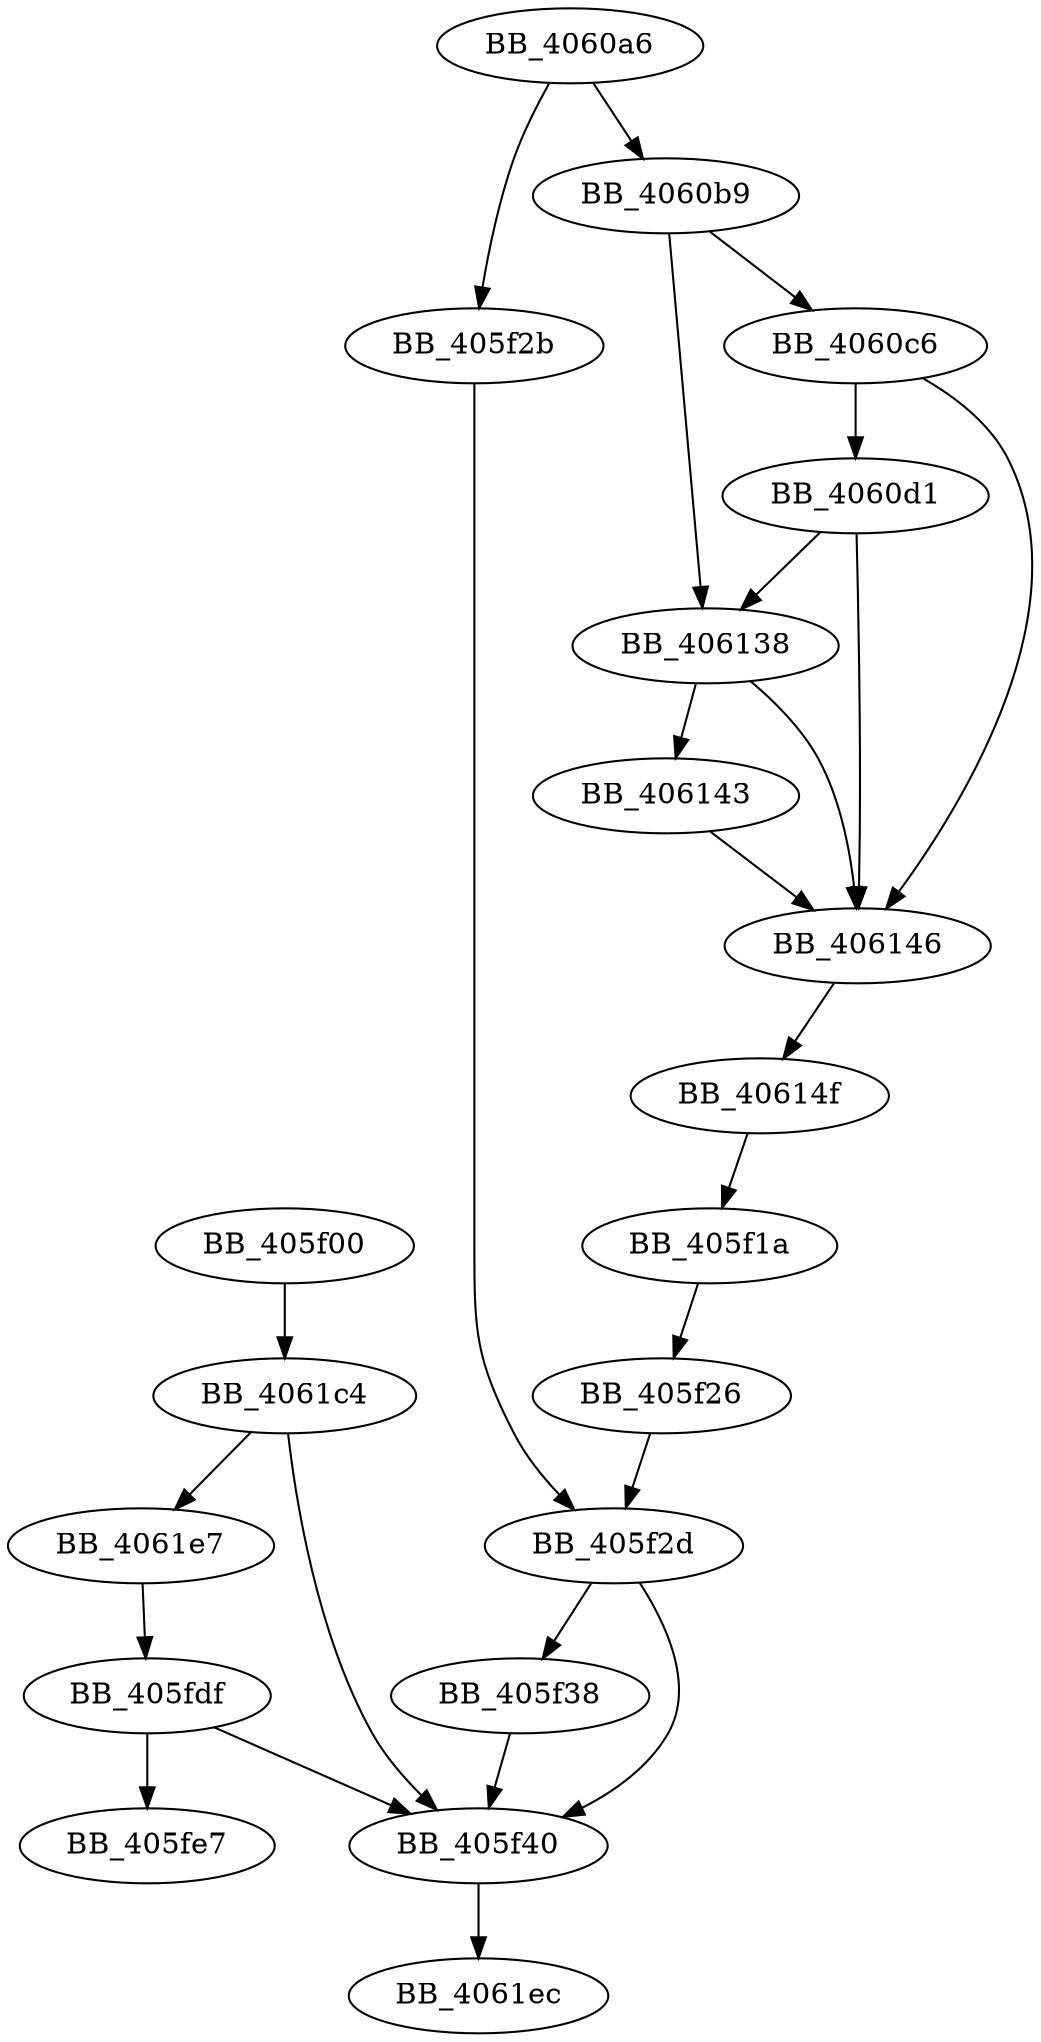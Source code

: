 DiGraph sub_405F00{
BB_405f00->BB_4061c4
BB_405f1a->BB_405f26
BB_405f26->BB_405f2d
BB_405f2b->BB_405f2d
BB_405f2d->BB_405f38
BB_405f2d->BB_405f40
BB_405f38->BB_405f40
BB_405f40->BB_4061ec
BB_405fdf->BB_405f40
BB_405fdf->BB_405fe7
BB_4060a6->BB_405f2b
BB_4060a6->BB_4060b9
BB_4060b9->BB_4060c6
BB_4060b9->BB_406138
BB_4060c6->BB_4060d1
BB_4060c6->BB_406146
BB_4060d1->BB_406138
BB_4060d1->BB_406146
BB_406138->BB_406143
BB_406138->BB_406146
BB_406143->BB_406146
BB_406146->BB_40614f
BB_40614f->BB_405f1a
BB_4061c4->BB_405f40
BB_4061c4->BB_4061e7
BB_4061e7->BB_405fdf
}
